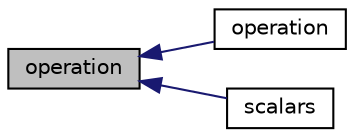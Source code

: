 digraph "operation"
{
  bgcolor="transparent";
  edge [fontname="Helvetica",fontsize="10",labelfontname="Helvetica",labelfontsize="10"];
  node [fontname="Helvetica",fontsize="10",shape=record];
  rankdir="LR";
  Node1 [label="operation",height=0.2,width=0.4,color="black", fillcolor="grey75", style="filled" fontcolor="black"];
  Node1 -> Node2 [dir="back",color="midnightblue",fontsize="10",style="solid",fontname="Helvetica"];
  Node2 [label="operation",height=0.2,width=0.4,color="black",URL="$classFoam_1_1predicates_1_1scalars.html#a4b4e888019d709cfe116623d03dfccb8",tooltip="Standard comparison method by (name, value) "];
  Node1 -> Node3 [dir="back",color="midnightblue",fontsize="10",style="solid",fontname="Helvetica"];
  Node3 [label="scalars",height=0.2,width=0.4,color="black",URL="$classFoam_1_1predicates_1_1scalars.html#ac72231325f8cad614b5a44c0248a5b0e",tooltip="Construct from Istream, from list of (opName opValue) tuples. "];
}
